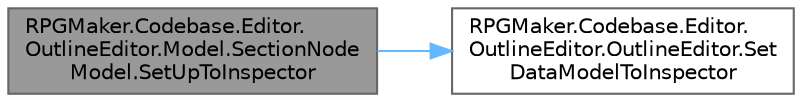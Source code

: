 digraph "RPGMaker.Codebase.Editor.OutlineEditor.Model.SectionNodeModel.SetUpToInspector"
{
 // LATEX_PDF_SIZE
  bgcolor="transparent";
  edge [fontname=Helvetica,fontsize=10,labelfontname=Helvetica,labelfontsize=10];
  node [fontname=Helvetica,fontsize=10,shape=box,height=0.2,width=0.4];
  rankdir="LR";
  Node1 [id="Node000001",label="RPGMaker.Codebase.Editor.\lOutlineEditor.Model.SectionNode\lModel.SetUpToInspector",height=0.2,width=0.4,color="gray40", fillcolor="grey60", style="filled", fontcolor="black",tooltip="😁 インスペクターへ設定"];
  Node1 -> Node2 [id="edge1_Node000001_Node000002",color="steelblue1",style="solid",tooltip=" "];
  Node2 [id="Node000002",label="RPGMaker.Codebase.Editor.\lOutlineEditor.OutlineEditor.Set\lDataModelToInspector",height=0.2,width=0.4,color="grey40", fillcolor="white", style="filled",URL="$db/d92/class_r_p_g_maker_1_1_codebase_1_1_editor_1_1_outline_editor_1_1_outline_editor.html#a35c7e34de9db9199ddc832af354ad83b",tooltip="😁 インスペクターへデータ設定"];
}
